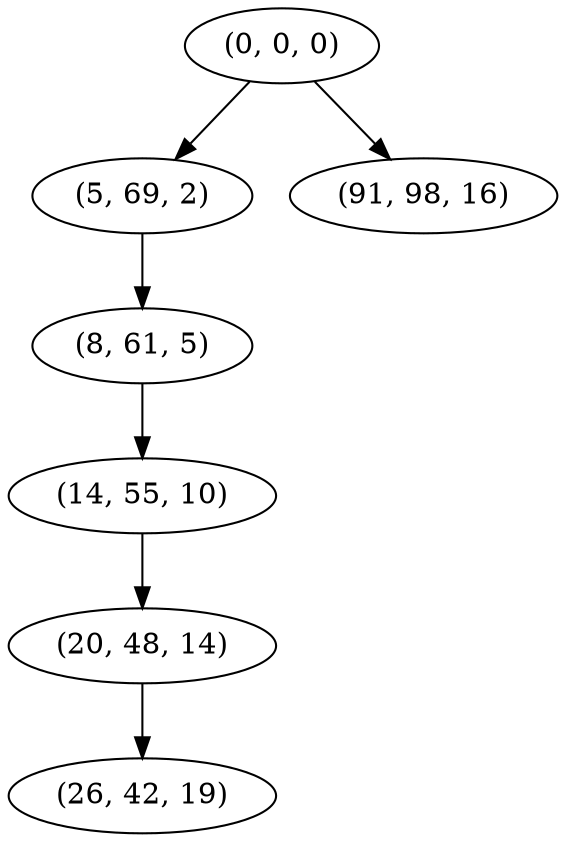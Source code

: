 digraph tree {
    "(0, 0, 0)";
    "(5, 69, 2)";
    "(8, 61, 5)";
    "(14, 55, 10)";
    "(20, 48, 14)";
    "(26, 42, 19)";
    "(91, 98, 16)";
    "(0, 0, 0)" -> "(5, 69, 2)";
    "(0, 0, 0)" -> "(91, 98, 16)";
    "(5, 69, 2)" -> "(8, 61, 5)";
    "(8, 61, 5)" -> "(14, 55, 10)";
    "(14, 55, 10)" -> "(20, 48, 14)";
    "(20, 48, 14)" -> "(26, 42, 19)";
}
